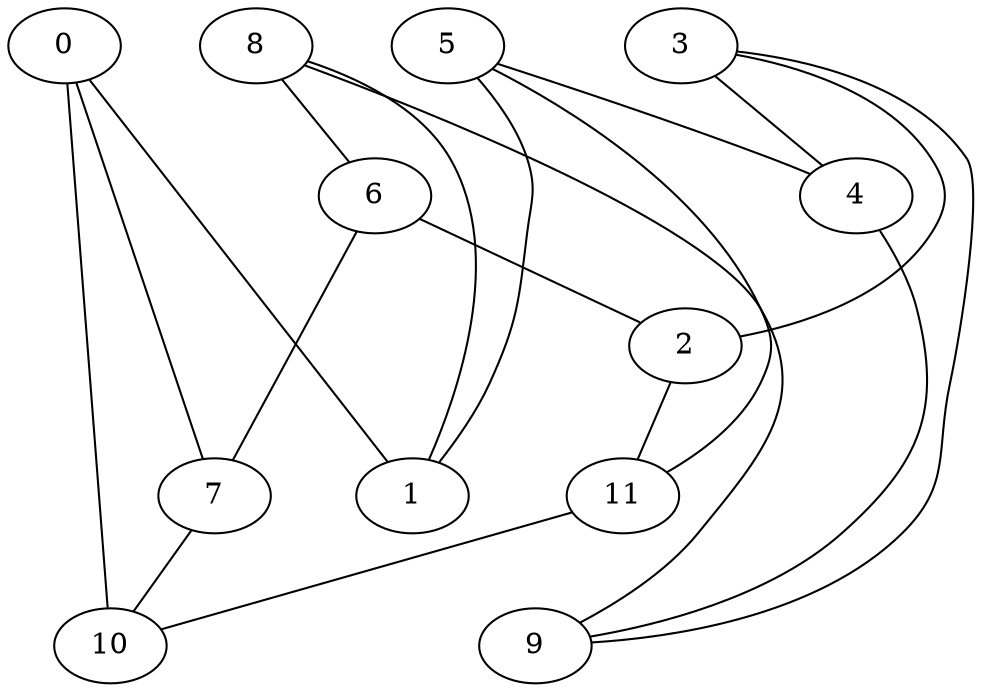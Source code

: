 strict graph {


	"8" [  weight=0 ];

	"8" -- "6" [  weight=0 ];

	"8" -- "1" [  weight=0 ];

	"8" -- "9" [  weight=0 ];

	"3" [  weight=0 ];

	"3" -- "4" [  weight=0 ];

	"3" -- "9" [  weight=0 ];

	"3" -- "2" [  weight=0 ];

	"5" [  weight=0 ];

	"5" -- "4" [  weight=0 ];

	"5" -- "1" [  weight=0 ];

	"5" -- "11" [  weight=0 ];

	"1" [  weight=0 ];

	"1" [  weight=0 ];

	"1" -- "5" [  weight=0 ];

	"1" -- "8" [  weight=0 ];

	"4" [  weight=0 ];

	"4" -- "3" [  weight=0 ];

	"4" -- "5" [  weight=0 ];

	"4" -- "9" [  weight=0 ];

	"6" [  weight=0 ];

	"6" -- "7" [  weight=0 ];

	"6" -- "2" [  weight=0 ];

	"6" -- "8" [  weight=0 ];

	"2" [  weight=0 ];

	"2" -- "3" [  weight=0 ];

	"2" -- "6" [  weight=0 ];

	"2" -- "11" [  weight=0 ];

	"0" [  weight=0 ];

	"0" -- "10" [  weight=0 ];

	"0" -- "7" [  weight=0 ];

	"0" -- "1" [  weight=0 ];

	"11" [  weight=0 ];

	"11" -- "10" [  weight=0 ];

	"11" -- "2" [  weight=0 ];

	"11" -- "5" [  weight=0 ];

	"9" [  weight=0 ];

	"9" -- "3" [  weight=0 ];

	"9" -- "4" [  weight=0 ];

	"9" -- "8" [  weight=0 ];

	"7" [  weight=0 ];

	"7" -- "6" [  weight=0 ];

	"7" [  weight=0 ];

	"7" -- "10" [  weight=0 ];

	"10" [  weight=0 ];

	"10" -- "7" [  weight=0 ];

	"10" [  weight=0 ];

	"10" -- "11" [  weight=0 ];

}
